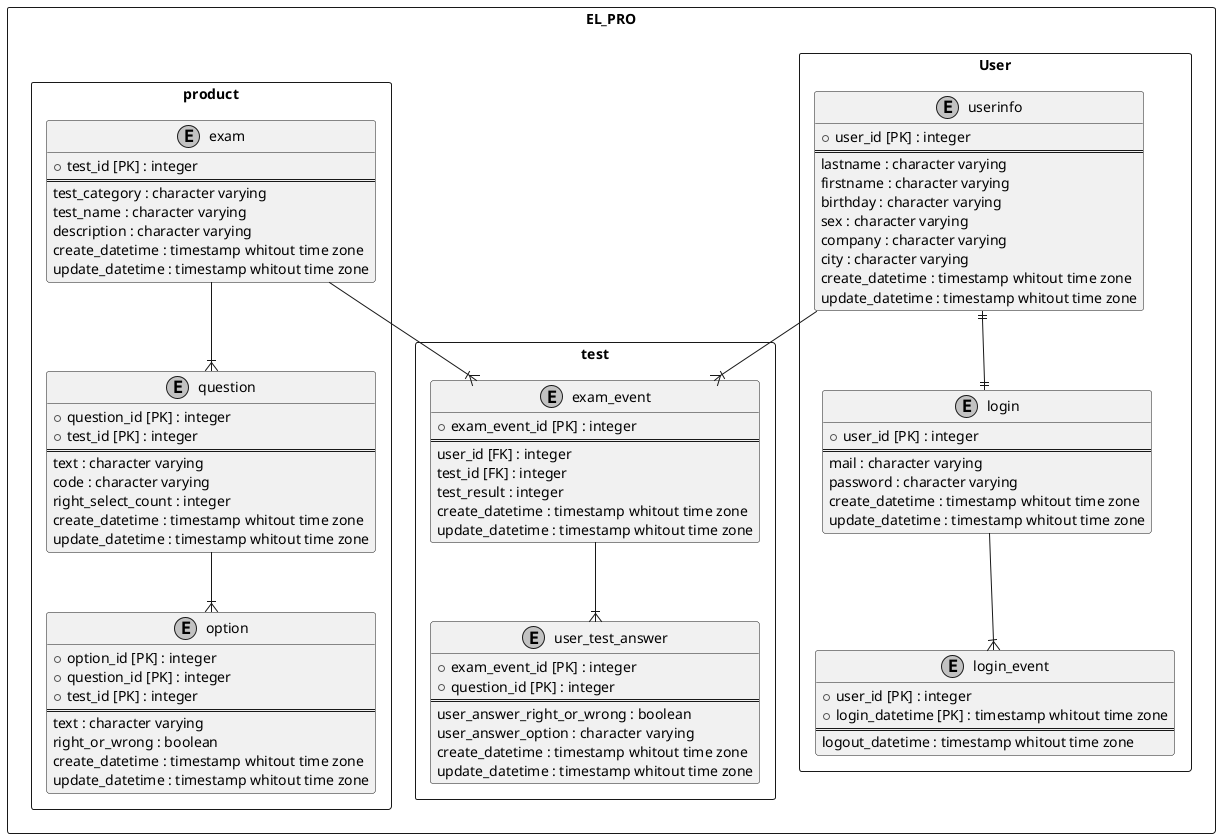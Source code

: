 @startuml

skinparam monochrome true

package "EL_PRO" <<rectangle>> {
  package "User" <<rectangle>> {
    ' テーブル
    entity "userinfo" {
      + user_id [PK] : integer
      ==
      lastname : character varying
      firstname : character varying
      birthday : character varying
      sex : character varying
      company : character varying
      city : character varying
      create_datetime : timestamp whitout time zone
      update_datetime : timestamp whitout time zone
    }
    entity "login" {
      + user_id [PK] : integer
      ==
      mail : character varying
      password : character varying
      create_datetime : timestamp whitout time zone
      update_datetime : timestamp whitout time zone
    }
    entity "login_event" {
      + user_id [PK] : integer
      + login_datetime [PK] : timestamp whitout time zone
      ==
      logout_datetime : timestamp whitout time zone
    }
    ' リレーション
    userinfo ||--|| login
    login --|{ login_event
  }

  package "test" <<rectangle>>{
    ' テーブル
    entity "exam_event"{
      + exam_event_id [PK] : integer
      ==
      user_id [FK] : integer
      test_id [FK] : integer
      test_result : integer
      create_datetime : timestamp whitout time zone
      update_datetime : timestamp whitout time zone
    }

    entity "user_test_answer"{
      + exam_event_id [PK] : integer
      + question_id [PK] : integer
      ==
      user_answer_right_or_wrong : boolean
      user_answer_option : character varying
      create_datetime : timestamp whitout time zone
      update_datetime : timestamp whitout time zone
    }

    ' リレーション
    exam_event --|{ user_test_answer
  }

  package "product" <<rectangle>>{
    ' テーブル
    entity "exam"{
      + test_id [PK] : integer
      ==
      test_category : character varying
      test_name : character varying
      description : character varying
      create_datetime : timestamp whitout time zone
      update_datetime : timestamp whitout time zone
    }
    entity "question"{
      + question_id [PK] : integer
      + test_id [PK] : integer
      ==
      text : character varying
      code : character varying
      right_select_count : integer
      create_datetime : timestamp whitout time zone
      update_datetime : timestamp whitout time zone
    }
    entity "option"{
      + option_id [PK] : integer
      + question_id [PK] : integer
      + test_id [PK] : integer
      ==
      text : character varying
      right_or_wrong : boolean
      create_datetime : timestamp whitout time zone
      update_datetime : timestamp whitout time zone
    }
    ' リレーション
    exam --|{question
    question --|{option
  }

  ' リレーション
  userinfo --|{ exam_event
  exam --|{ exam_event

}
@enduml
